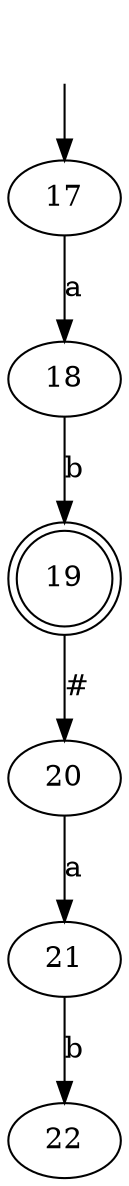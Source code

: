 digraph fa {
	17 [label=17]
	18 [label=18]
	19 [label=19]
	20 [label=20]
	21 [label=21]
	22 [label=22]
	17
	18
	19 [shape=doublecircle]
	20
	21
	22
	17 -> 18 [label=a]
	18 -> 19 [label=b]
	19 -> 20 [label="#"]
	20 -> 21 [label=a]
	21 -> 22 [label=b]
	"" [shape=plaintext]
	"" -> 17
}
